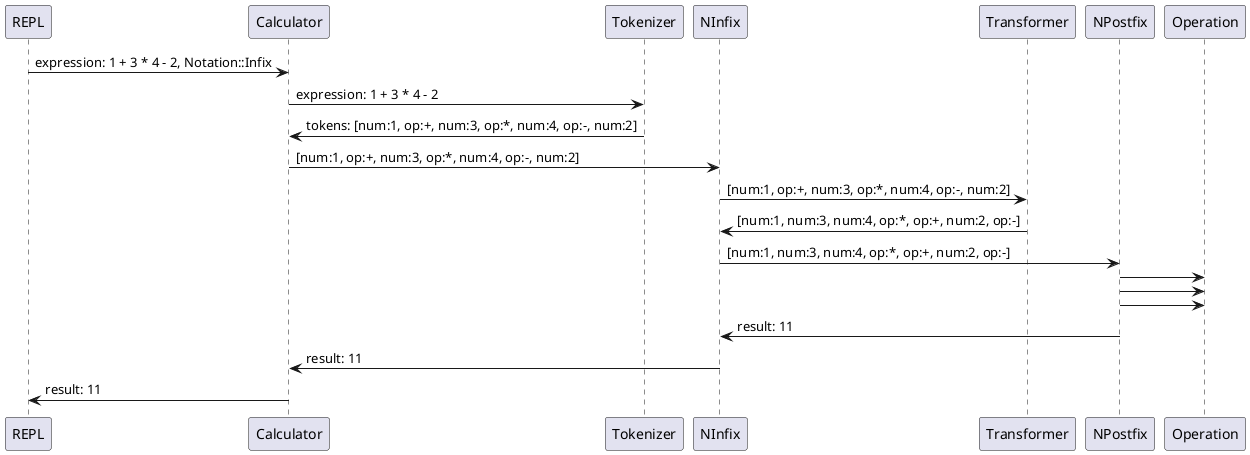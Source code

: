 @startuml

REPL -> Calculator : expression: 1 + 3 * 4 - 2, Notation::Infix
Calculator -> Tokenizer : expression: 1 + 3 * 4 - 2
Tokenizer -> Calculator : tokens: [num:1, op:+, num:3, op:*, num:4, op:-, num:2]
Calculator -> NInfix : [num:1, op:+, num:3, op:*, num:4, op:-, num:2]
NInfix -> Transformer : [num:1, op:+, num:3, op:*, num:4, op:-, num:2]
Transformer -> NInfix : [num:1, num:3, num:4, op:*, op:+, num:2, op:-]
NInfix -> NPostfix : [num:1, num:3, num:4, op:*, op:+, num:2, op:-]
NPostfix -> Operation
NPostfix -> Operation
NPostfix -> Operation
NPostfix -> NInfix : result: 11
NInfix -> Calculator : result: 11
Calculator -> REPL : result: 11

@enduml

